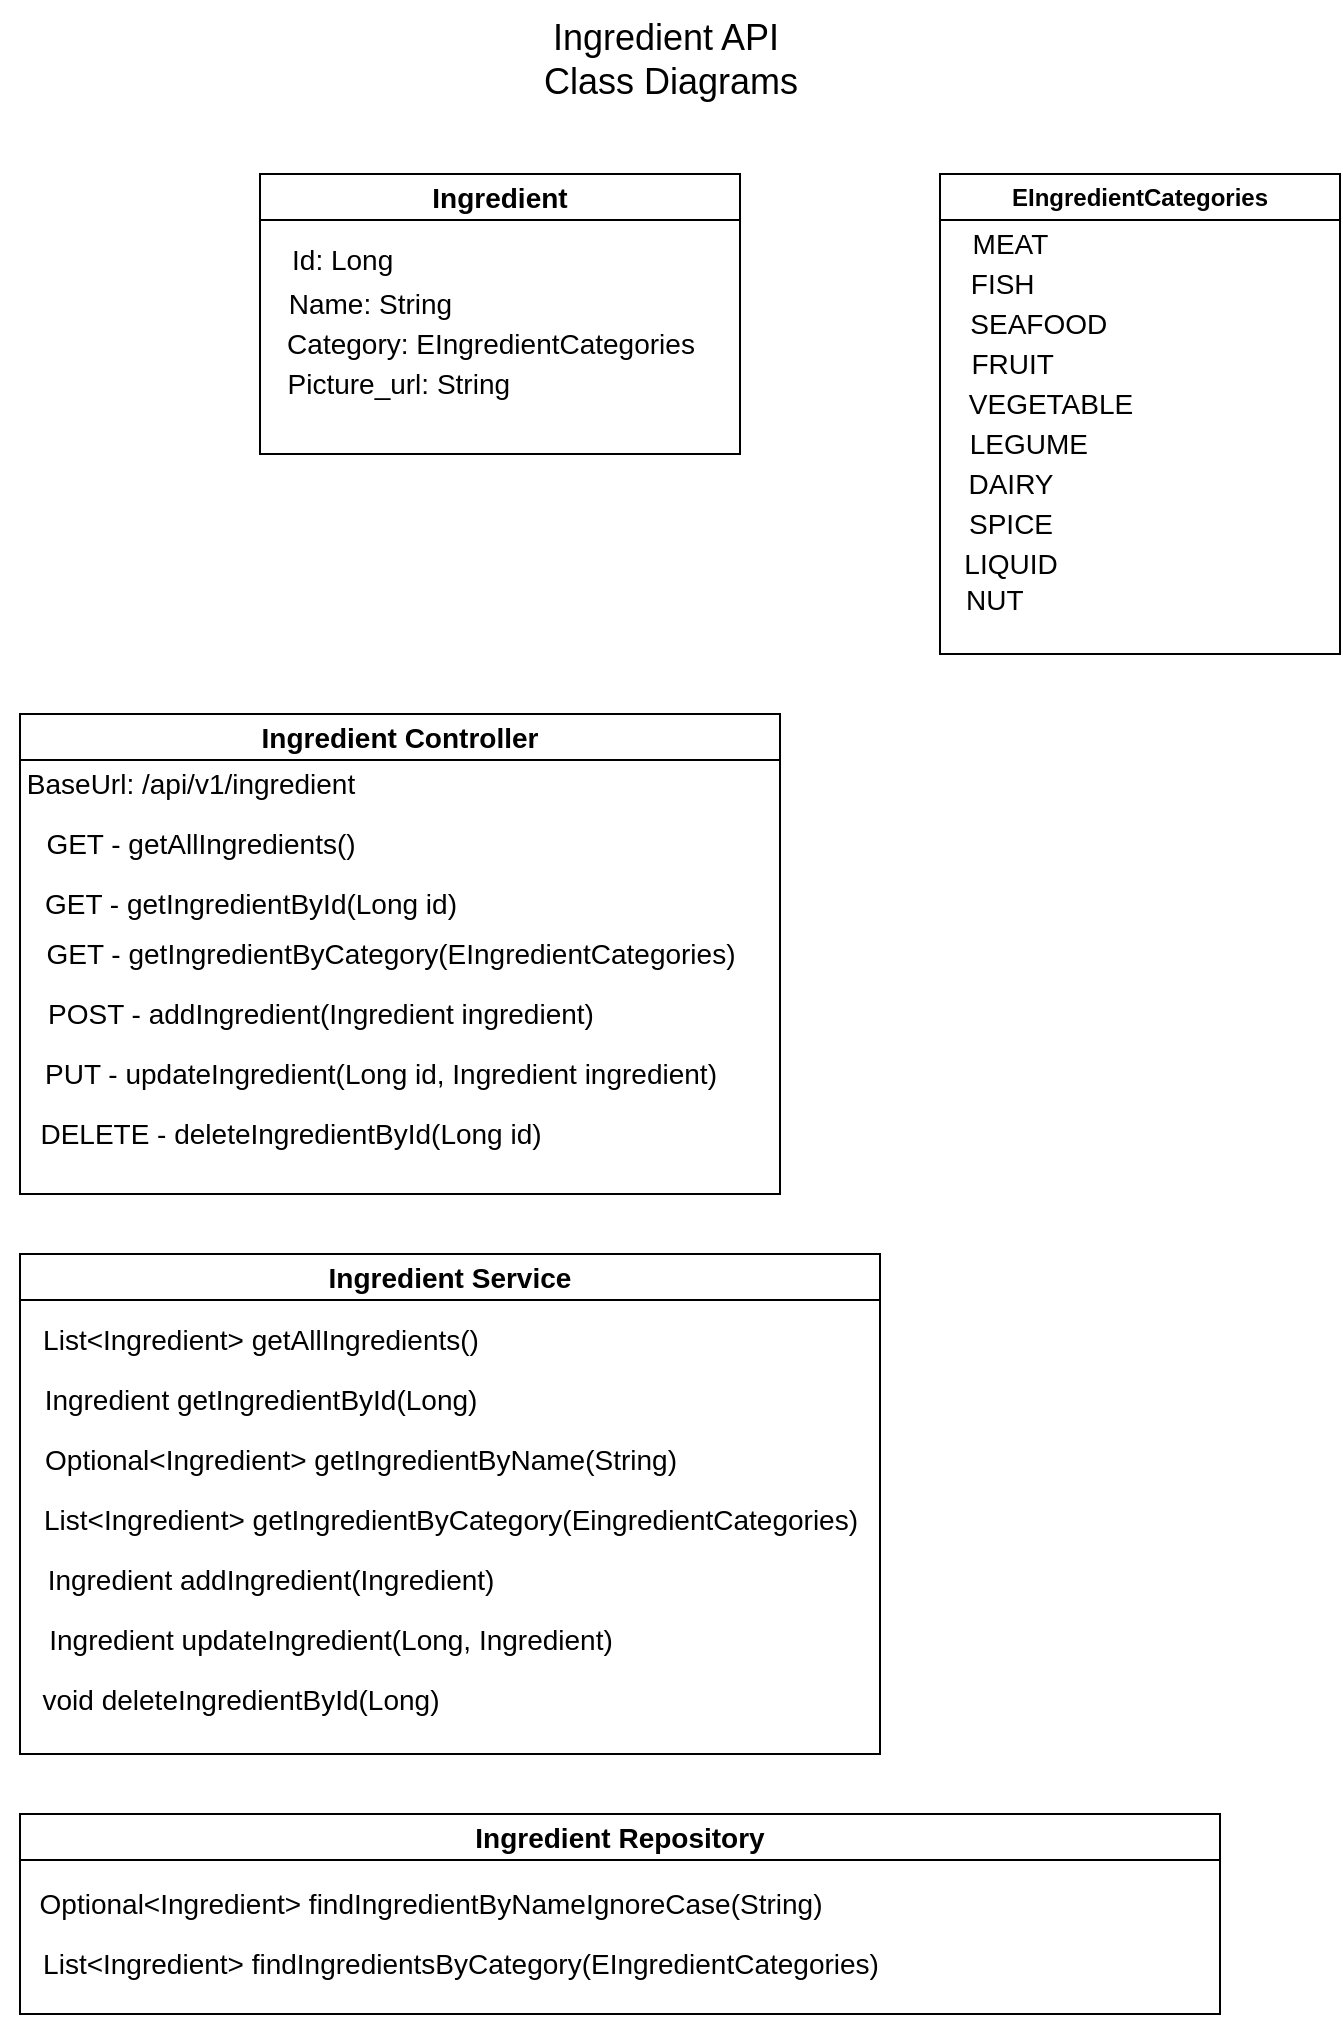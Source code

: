 <mxfile version="24.7.7">
  <diagram name="Page-1" id="SB0eKMuBABIEmJOD2DKe">
    <mxGraphModel dx="1434" dy="720" grid="1" gridSize="10" guides="1" tooltips="1" connect="1" arrows="1" fold="1" page="1" pageScale="1" pageWidth="850" pageHeight="1100" math="0" shadow="0">
      <root>
        <mxCell id="0" />
        <mxCell id="1" parent="0" />
        <mxCell id="oVyA_1ri0VorDqXgi2EA-1" value="&lt;font style=&quot;font-size: 14px;&quot;&gt;Ingredient&lt;/font&gt;" style="swimlane;whiteSpace=wrap;html=1;" vertex="1" parent="1">
          <mxGeometry x="200" y="100" width="240" height="140" as="geometry" />
        </mxCell>
        <mxCell id="oVyA_1ri0VorDqXgi2EA-5" value="&lt;font style=&quot;font-size: 14px;&quot;&gt;&amp;nbsp; &amp;nbsp; &amp;nbsp;Name: String&lt;/font&gt;" style="text;html=1;align=center;verticalAlign=middle;resizable=0;points=[];autosize=1;strokeColor=none;fillColor=none;" vertex="1" parent="oVyA_1ri0VorDqXgi2EA-1">
          <mxGeometry x="-15" y="50" width="120" height="30" as="geometry" />
        </mxCell>
        <mxCell id="oVyA_1ri0VorDqXgi2EA-4" value="&lt;font style=&quot;font-size: 14px;&quot;&gt;&amp;nbsp; &amp;nbsp;Id: Long&lt;/font&gt;" style="text;html=1;align=center;verticalAlign=middle;resizable=0;points=[];autosize=1;strokeColor=none;fillColor=none;" vertex="1" parent="oVyA_1ri0VorDqXgi2EA-1">
          <mxGeometry x="-10" y="28" width="90" height="30" as="geometry" />
        </mxCell>
        <mxCell id="oVyA_1ri0VorDqXgi2EA-6" value="&lt;font style=&quot;font-size: 14px;&quot;&gt;Category: EIngredientCategories&lt;/font&gt;" style="text;html=1;align=center;verticalAlign=middle;resizable=0;points=[];autosize=1;strokeColor=none;fillColor=none;" vertex="1" parent="oVyA_1ri0VorDqXgi2EA-1">
          <mxGeometry y="70" width="230" height="30" as="geometry" />
        </mxCell>
        <mxCell id="oVyA_1ri0VorDqXgi2EA-7" value="&lt;font style=&quot;font-size: 14px;&quot;&gt;&amp;nbsp; Picture_url: String&lt;/font&gt;" style="text;html=1;align=center;verticalAlign=middle;resizable=0;points=[];autosize=1;strokeColor=none;fillColor=none;" vertex="1" parent="oVyA_1ri0VorDqXgi2EA-1">
          <mxGeometry x="-5" y="90" width="140" height="30" as="geometry" />
        </mxCell>
        <mxCell id="oVyA_1ri0VorDqXgi2EA-2" value="EIngredientCategories" style="swimlane;whiteSpace=wrap;html=1;" vertex="1" parent="1">
          <mxGeometry x="540" y="100" width="200" height="240" as="geometry" />
        </mxCell>
        <mxCell id="oVyA_1ri0VorDqXgi2EA-8" value="&lt;font style=&quot;font-size: 14px;&quot;&gt;&amp;nbsp; &amp;nbsp; &amp;nbsp;MEAT&lt;/font&gt;" style="text;html=1;align=center;verticalAlign=middle;resizable=0;points=[];autosize=1;strokeColor=none;fillColor=none;" vertex="1" parent="oVyA_1ri0VorDqXgi2EA-2">
          <mxGeometry x="-15" y="20" width="80" height="30" as="geometry" />
        </mxCell>
        <mxCell id="oVyA_1ri0VorDqXgi2EA-9" value="&lt;font style=&quot;font-size: 14px;&quot;&gt;&amp;nbsp; &amp;nbsp;FISH&lt;/font&gt;" style="text;html=1;align=center;verticalAlign=middle;resizable=0;points=[];autosize=1;strokeColor=none;fillColor=none;" vertex="1" parent="oVyA_1ri0VorDqXgi2EA-2">
          <mxGeometry x="-10" y="40" width="70" height="30" as="geometry" />
        </mxCell>
        <mxCell id="oVyA_1ri0VorDqXgi2EA-10" value="&lt;font style=&quot;font-size: 14px;&quot;&gt;&amp;nbsp; SEAFOOD&lt;/font&gt;" style="text;html=1;align=center;verticalAlign=middle;resizable=0;points=[];autosize=1;strokeColor=none;fillColor=none;" vertex="1" parent="oVyA_1ri0VorDqXgi2EA-2">
          <mxGeometry x="-5" y="60" width="100" height="30" as="geometry" />
        </mxCell>
        <mxCell id="oVyA_1ri0VorDqXgi2EA-11" value="&lt;font style=&quot;font-size: 14px;&quot;&gt;&amp;nbsp; &amp;nbsp;FRUIT&lt;/font&gt;" style="text;html=1;align=center;verticalAlign=middle;resizable=0;points=[];autosize=1;strokeColor=none;fillColor=none;" vertex="1" parent="oVyA_1ri0VorDqXgi2EA-2">
          <mxGeometry x="-10" y="80" width="80" height="30" as="geometry" />
        </mxCell>
        <mxCell id="oVyA_1ri0VorDqXgi2EA-12" value="&lt;font style=&quot;font-size: 14px;&quot;&gt;VEGETABLE&lt;/font&gt;" style="text;html=1;align=center;verticalAlign=middle;resizable=0;points=[];autosize=1;strokeColor=none;fillColor=none;" vertex="1" parent="oVyA_1ri0VorDqXgi2EA-2">
          <mxGeometry y="100" width="110" height="30" as="geometry" />
        </mxCell>
        <mxCell id="oVyA_1ri0VorDqXgi2EA-13" value="&lt;font style=&quot;font-size: 14px;&quot;&gt;&amp;nbsp; LEGUME&lt;/font&gt;" style="text;html=1;align=center;verticalAlign=middle;resizable=0;points=[];autosize=1;strokeColor=none;fillColor=none;" vertex="1" parent="oVyA_1ri0VorDqXgi2EA-2">
          <mxGeometry x="-5" y="120" width="90" height="30" as="geometry" />
        </mxCell>
        <mxCell id="oVyA_1ri0VorDqXgi2EA-14" value="&lt;font style=&quot;font-size: 14px;&quot;&gt;DAIRY&lt;/font&gt;" style="text;html=1;align=center;verticalAlign=middle;resizable=0;points=[];autosize=1;strokeColor=none;fillColor=none;" vertex="1" parent="oVyA_1ri0VorDqXgi2EA-2">
          <mxGeometry y="140" width="70" height="30" as="geometry" />
        </mxCell>
        <mxCell id="oVyA_1ri0VorDqXgi2EA-15" value="&lt;font style=&quot;font-size: 14px;&quot;&gt;SPICE&lt;/font&gt;" style="text;html=1;align=center;verticalAlign=middle;resizable=0;points=[];autosize=1;strokeColor=none;fillColor=none;" vertex="1" parent="oVyA_1ri0VorDqXgi2EA-2">
          <mxGeometry y="160" width="70" height="30" as="geometry" />
        </mxCell>
        <mxCell id="oVyA_1ri0VorDqXgi2EA-16" value="&lt;font style=&quot;font-size: 14px;&quot;&gt;LIQUID&lt;/font&gt;" style="text;html=1;align=center;verticalAlign=middle;resizable=0;points=[];autosize=1;strokeColor=none;fillColor=none;" vertex="1" parent="oVyA_1ri0VorDqXgi2EA-2">
          <mxGeometry y="180" width="70" height="30" as="geometry" />
        </mxCell>
        <mxCell id="oVyA_1ri0VorDqXgi2EA-17" value="&lt;font style=&quot;font-size: 14px;&quot;&gt;&amp;nbsp;NUT&lt;/font&gt;" style="text;html=1;align=center;verticalAlign=middle;resizable=0;points=[];autosize=1;strokeColor=none;fillColor=none;" vertex="1" parent="oVyA_1ri0VorDqXgi2EA-2">
          <mxGeometry x="-5" y="198" width="60" height="30" as="geometry" />
        </mxCell>
        <mxCell id="oVyA_1ri0VorDqXgi2EA-3" value="&lt;font style=&quot;font-size: 18px;&quot;&gt;Ingredient API&amp;nbsp;&lt;/font&gt;&lt;div&gt;&lt;font style=&quot;font-size: 18px;&quot;&gt;Class Diagrams&lt;/font&gt;&lt;/div&gt;" style="text;html=1;align=center;verticalAlign=middle;resizable=0;points=[];autosize=1;strokeColor=none;fillColor=none;" vertex="1" parent="1">
          <mxGeometry x="330" y="13" width="150" height="60" as="geometry" />
        </mxCell>
        <mxCell id="oVyA_1ri0VorDqXgi2EA-18" value="&lt;font style=&quot;font-size: 14px;&quot;&gt;Ingredient Controller&lt;/font&gt;" style="swimlane;whiteSpace=wrap;html=1;" vertex="1" parent="1">
          <mxGeometry x="80" y="370" width="380" height="240" as="geometry" />
        </mxCell>
        <mxCell id="oVyA_1ri0VorDqXgi2EA-21" value="&lt;font style=&quot;font-size: 14px;&quot;&gt;BaseUrl: /api/v1/ingredient&lt;/font&gt;" style="text;html=1;align=center;verticalAlign=middle;resizable=0;points=[];autosize=1;strokeColor=none;fillColor=none;" vertex="1" parent="oVyA_1ri0VorDqXgi2EA-18">
          <mxGeometry x="-10" y="20" width="190" height="30" as="geometry" />
        </mxCell>
        <mxCell id="oVyA_1ri0VorDqXgi2EA-22" value="&lt;font style=&quot;font-size: 14px;&quot;&gt;GET - getAllIngredients()&lt;/font&gt;" style="text;html=1;align=center;verticalAlign=middle;resizable=0;points=[];autosize=1;strokeColor=none;fillColor=none;" vertex="1" parent="oVyA_1ri0VorDqXgi2EA-18">
          <mxGeometry y="50" width="180" height="30" as="geometry" />
        </mxCell>
        <mxCell id="oVyA_1ri0VorDqXgi2EA-23" value="&lt;font style=&quot;font-size: 14px;&quot;&gt;GET - getIngredientById(Long id)&lt;/font&gt;" style="text;html=1;align=center;verticalAlign=middle;resizable=0;points=[];autosize=1;strokeColor=none;fillColor=none;" vertex="1" parent="oVyA_1ri0VorDqXgi2EA-18">
          <mxGeometry y="80" width="230" height="30" as="geometry" />
        </mxCell>
        <mxCell id="oVyA_1ri0VorDqXgi2EA-24" value="&lt;font style=&quot;font-size: 14px;&quot;&gt;POST - addIngredient(Ingredient ingredient)&lt;/font&gt;" style="text;html=1;align=center;verticalAlign=middle;resizable=0;points=[];autosize=1;strokeColor=none;fillColor=none;" vertex="1" parent="oVyA_1ri0VorDqXgi2EA-18">
          <mxGeometry y="135" width="300" height="30" as="geometry" />
        </mxCell>
        <mxCell id="oVyA_1ri0VorDqXgi2EA-25" value="&lt;font style=&quot;font-size: 14px;&quot;&gt;PUT - updateIngredient(Long id, Ingredient ingredient)&lt;/font&gt;" style="text;html=1;align=center;verticalAlign=middle;resizable=0;points=[];autosize=1;strokeColor=none;fillColor=none;" vertex="1" parent="oVyA_1ri0VorDqXgi2EA-18">
          <mxGeometry y="165" width="360" height="30" as="geometry" />
        </mxCell>
        <mxCell id="oVyA_1ri0VorDqXgi2EA-26" value="&lt;font style=&quot;font-size: 14px;&quot;&gt;DELETE - deleteIngredientById(Long id)&lt;/font&gt;" style="text;html=1;align=center;verticalAlign=middle;resizable=0;points=[];autosize=1;strokeColor=none;fillColor=none;" vertex="1" parent="oVyA_1ri0VorDqXgi2EA-18">
          <mxGeometry y="195" width="270" height="30" as="geometry" />
        </mxCell>
        <mxCell id="oVyA_1ri0VorDqXgi2EA-36" value="&lt;font style=&quot;font-size: 14px;&quot;&gt;GET - getIngredientByCategory(EIngredientCategories)&lt;/font&gt;" style="text;html=1;align=center;verticalAlign=middle;resizable=0;points=[];autosize=1;strokeColor=none;fillColor=none;" vertex="1" parent="oVyA_1ri0VorDqXgi2EA-18">
          <mxGeometry y="105" width="370" height="30" as="geometry" />
        </mxCell>
        <mxCell id="oVyA_1ri0VorDqXgi2EA-19" value="&lt;font style=&quot;font-size: 14px;&quot;&gt;Ingredient Service&lt;/font&gt;" style="swimlane;whiteSpace=wrap;html=1;" vertex="1" parent="1">
          <mxGeometry x="80" y="640" width="430" height="250" as="geometry" />
        </mxCell>
        <mxCell id="oVyA_1ri0VorDqXgi2EA-27" value="&lt;font style=&quot;font-size: 14px;&quot;&gt;List&amp;lt;Ingredient&amp;gt; getAllIngredients()&lt;/font&gt;" style="text;html=1;align=center;verticalAlign=middle;resizable=0;points=[];autosize=1;strokeColor=none;fillColor=none;" vertex="1" parent="oVyA_1ri0VorDqXgi2EA-19">
          <mxGeometry y="28" width="240" height="30" as="geometry" />
        </mxCell>
        <mxCell id="oVyA_1ri0VorDqXgi2EA-28" value="&lt;font style=&quot;font-size: 14px;&quot;&gt;Ingredient getIngredientById(Long)&lt;/font&gt;" style="text;html=1;align=center;verticalAlign=middle;resizable=0;points=[];autosize=1;strokeColor=none;fillColor=none;" vertex="1" parent="oVyA_1ri0VorDqXgi2EA-19">
          <mxGeometry y="58" width="240" height="30" as="geometry" />
        </mxCell>
        <mxCell id="oVyA_1ri0VorDqXgi2EA-29" value="&lt;font style=&quot;font-size: 14px;&quot;&gt;Optional&amp;lt;Ingredient&amp;gt; getIngredientByName(String)&lt;/font&gt;" style="text;html=1;align=center;verticalAlign=middle;resizable=0;points=[];autosize=1;strokeColor=none;fillColor=none;" vertex="1" parent="oVyA_1ri0VorDqXgi2EA-19">
          <mxGeometry y="88" width="340" height="30" as="geometry" />
        </mxCell>
        <mxCell id="oVyA_1ri0VorDqXgi2EA-30" value="&lt;font style=&quot;font-size: 14px;&quot;&gt;List&amp;lt;Ingredient&amp;gt; getIngredientByCategory(EingredientCategories)&lt;/font&gt;" style="text;html=1;align=center;verticalAlign=middle;resizable=0;points=[];autosize=1;strokeColor=none;fillColor=none;" vertex="1" parent="oVyA_1ri0VorDqXgi2EA-19">
          <mxGeometry y="118" width="430" height="30" as="geometry" />
        </mxCell>
        <mxCell id="oVyA_1ri0VorDqXgi2EA-31" value="&lt;font style=&quot;font-size: 14px;&quot;&gt;Ingredient addIngredient(Ingredient)&lt;/font&gt;" style="text;html=1;align=center;verticalAlign=middle;resizable=0;points=[];autosize=1;strokeColor=none;fillColor=none;" vertex="1" parent="oVyA_1ri0VorDqXgi2EA-19">
          <mxGeometry y="148" width="250" height="30" as="geometry" />
        </mxCell>
        <mxCell id="oVyA_1ri0VorDqXgi2EA-32" value="&lt;font style=&quot;font-size: 14px;&quot;&gt;Ingredient updateIngredient(Long, Ingredient)&lt;/font&gt;" style="text;html=1;align=center;verticalAlign=middle;resizable=0;points=[];autosize=1;strokeColor=none;fillColor=none;" vertex="1" parent="oVyA_1ri0VorDqXgi2EA-19">
          <mxGeometry y="178" width="310" height="30" as="geometry" />
        </mxCell>
        <mxCell id="oVyA_1ri0VorDqXgi2EA-33" value="&lt;font style=&quot;font-size: 14px;&quot;&gt;void deleteIngredientById(Long)&lt;/font&gt;" style="text;html=1;align=center;verticalAlign=middle;resizable=0;points=[];autosize=1;strokeColor=none;fillColor=none;" vertex="1" parent="oVyA_1ri0VorDqXgi2EA-19">
          <mxGeometry y="208" width="220" height="30" as="geometry" />
        </mxCell>
        <mxCell id="oVyA_1ri0VorDqXgi2EA-20" value="&lt;font style=&quot;font-size: 14px;&quot;&gt;Ingredient Repository&lt;/font&gt;" style="swimlane;whiteSpace=wrap;html=1;" vertex="1" parent="1">
          <mxGeometry x="80" y="920" width="600" height="100" as="geometry" />
        </mxCell>
        <mxCell id="oVyA_1ri0VorDqXgi2EA-34" value="&lt;font style=&quot;font-size: 14px;&quot;&gt;Optional&amp;lt;Ingredient&amp;gt; findIngredientByNameIgnoreCase(String)&lt;/font&gt;" style="text;html=1;align=center;verticalAlign=middle;resizable=0;points=[];autosize=1;strokeColor=none;fillColor=none;" vertex="1" parent="oVyA_1ri0VorDqXgi2EA-20">
          <mxGeometry y="30" width="410" height="30" as="geometry" />
        </mxCell>
        <mxCell id="oVyA_1ri0VorDqXgi2EA-35" value="&lt;font style=&quot;font-size: 14px;&quot;&gt;List&amp;lt;Ingredient&amp;gt; findIngredientsByCategory(EIngredientCategories)&lt;/font&gt;" style="text;html=1;align=center;verticalAlign=middle;resizable=0;points=[];autosize=1;strokeColor=none;fillColor=none;" vertex="1" parent="oVyA_1ri0VorDqXgi2EA-20">
          <mxGeometry y="60" width="440" height="30" as="geometry" />
        </mxCell>
      </root>
    </mxGraphModel>
  </diagram>
</mxfile>
